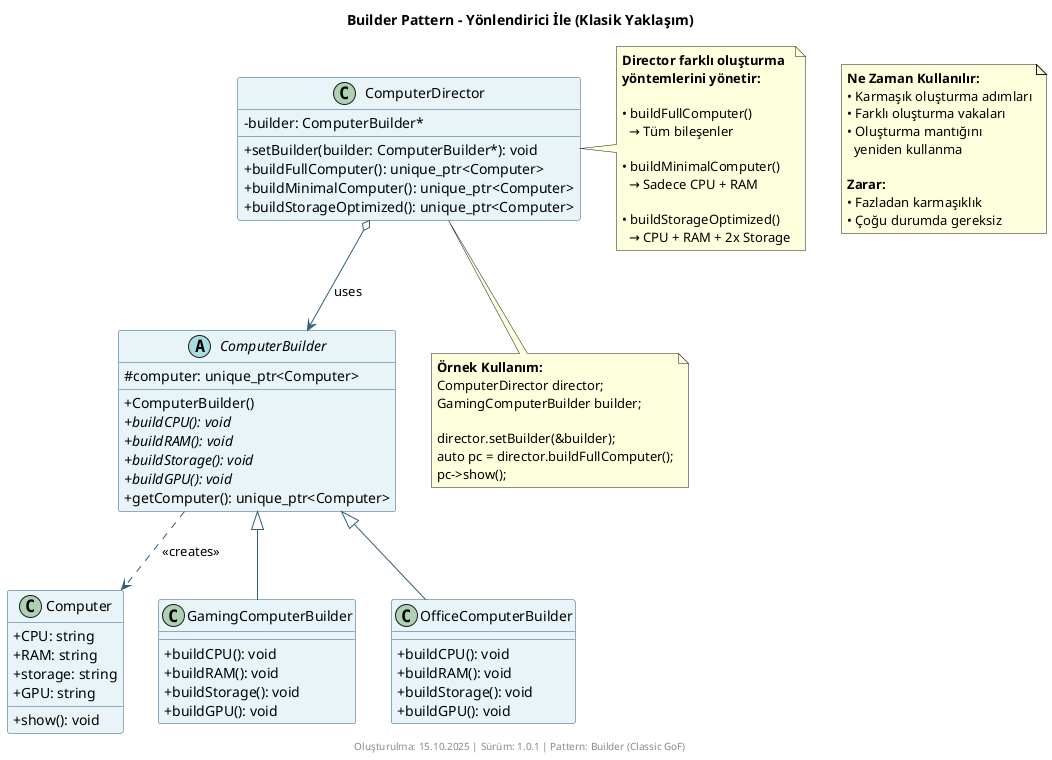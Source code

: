 @startuml builder-with-director
/'
 * @file builder-with-director.puml
 * @brief Builder Pattern - Yönlendirici ile klasik yaklaşım
 * @author Muhammed Kayra Bulut
 * @date 15.10.2025
 * @version 1.0
 *
 * @description Bu diyagram Builder pattern'in Yönlendirici sınıfı ile
 *              klasik GoF uygulamasını gösterir. Yönlendirici
 *              farklı construction stratejilerini yönetir.
 '/

title Builder Pattern - Yönlendirici İle (Klasik Yaklaşım)

skinparam classAttributeIconSize 0
skinparam backgroundColor #FFFFFF
skinparam shadowing false

skinparam class {
    BackgroundColor #E8F4F8
    BorderColor #2C5F7C
    ArrowColor #2C5F7C
}

' Product sınıfı
class Computer {
    +CPU: string
    +RAM: string
    +storage: string
    +GPU: string
    __
    +show(): void
}

' Abstract Builder
abstract class ComputerBuilder {
    #computer: unique_ptr<Computer>
    __
    +ComputerBuilder()
    +{abstract} buildCPU(): void
    +{abstract} buildRAM(): void
    +{abstract} buildStorage(): void
    +{abstract} buildGPU(): void
    +getComputer(): unique_ptr<Computer>
}

' Concrete Builders
class GamingComputerBuilder {
    +buildCPU(): void
    +buildRAM(): void
    +buildStorage(): void
    +buildGPU(): void
}

class OfficeComputerBuilder {
    +buildCPU(): void
    +buildRAM(): void
    +buildStorage(): void
    +buildGPU(): void
}

' Director sınıfı
class ComputerDirector {
    -builder: ComputerBuilder*
    __
    +setBuilder(builder: ComputerBuilder*): void
    +buildFullComputer(): unique_ptr<Computer>
    +buildMinimalComputer(): unique_ptr<Computer>
    +buildStorageOptimized(): unique_ptr<Computer>
}

' İlişkiler
ComputerBuilder ..> Computer : <<creates>>
ComputerBuilder <|-- GamingComputerBuilder
ComputerBuilder <|-- OfficeComputerBuilder
ComputerDirector o--> ComputerBuilder : uses

note right of ComputerDirector
  **Director farklı oluşturma**
  **yöntemlerini yönetir:**
  
  • buildFullComputer()
    → Tüm bileşenler
  
  • buildMinimalComputer()
    → Sadece CPU + RAM
  
  • buildStorageOptimized()
    → CPU + RAM + 2x Storage
end note

note bottom of ComputerDirector
  **Örnek Kullanım:**
  ComputerDirector director;
  GamingComputerBuilder builder;
  
  director.setBuilder(&builder);
  auto pc = director.buildFullComputer();
  pc->show();
end note

note "**Ne Zaman Kullanılır:**\n• Karmaşık oluşturma adımları\n• Farklı oluşturma vakaları\n• Oluşturma mantığını\n  yeniden kullanma\n\n**Zarar:**\n• Fazladan karmaşıklık\n• Çoğu durumda gereksiz" as N1

footer Oluşturulma: 15.10.2025 | Sürüm: 1.0.1 | Pattern: Builder (Classic GoF)

@enduml

